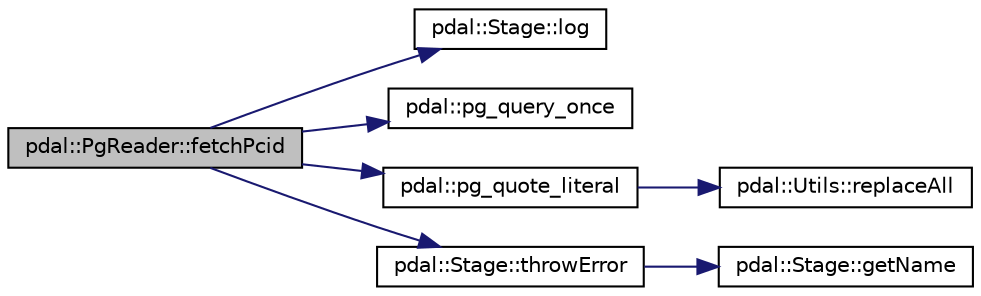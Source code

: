 digraph "pdal::PgReader::fetchPcid"
{
  edge [fontname="Helvetica",fontsize="10",labelfontname="Helvetica",labelfontsize="10"];
  node [fontname="Helvetica",fontsize="10",shape=record];
  rankdir="LR";
  Node1 [label="pdal::PgReader::fetchPcid",height=0.2,width=0.4,color="black", fillcolor="grey75", style="filled", fontcolor="black"];
  Node1 -> Node2 [color="midnightblue",fontsize="10",style="solid",fontname="Helvetica"];
  Node2 [label="pdal::Stage::log",height=0.2,width=0.4,color="black", fillcolor="white", style="filled",URL="$classpdal_1_1Stage.html#ae8c29817e14d7cda53fdcbb23102d872"];
  Node1 -> Node3 [color="midnightblue",fontsize="10",style="solid",fontname="Helvetica"];
  Node3 [label="pdal::pg_query_once",height=0.2,width=0.4,color="black", fillcolor="white", style="filled",URL="$namespacepdal.html#ad69ac66aae29c213befad05eaa269bf1"];
  Node1 -> Node4 [color="midnightblue",fontsize="10",style="solid",fontname="Helvetica"];
  Node4 [label="pdal::pg_quote_literal",height=0.2,width=0.4,color="black", fillcolor="white", style="filled",URL="$namespacepdal.html#a1541e562c3049473a2c247a70e2221ce"];
  Node4 -> Node5 [color="midnightblue",fontsize="10",style="solid",fontname="Helvetica"];
  Node5 [label="pdal::Utils::replaceAll",height=0.2,width=0.4,color="black", fillcolor="white", style="filled",URL="$namespacepdal_1_1Utils.html#aee933a3f2afb351283582a3a50319fca"];
  Node1 -> Node6 [color="midnightblue",fontsize="10",style="solid",fontname="Helvetica"];
  Node6 [label="pdal::Stage::throwError",height=0.2,width=0.4,color="black", fillcolor="white", style="filled",URL="$classpdal_1_1Stage.html#abdbd1176da12dfd882d931a43290797f"];
  Node6 -> Node7 [color="midnightblue",fontsize="10",style="solid",fontname="Helvetica"];
  Node7 [label="pdal::Stage::getName",height=0.2,width=0.4,color="black", fillcolor="white", style="filled",URL="$classpdal_1_1Stage.html#a6c81d6fbbac17ebe4cd63806916cc750"];
}
